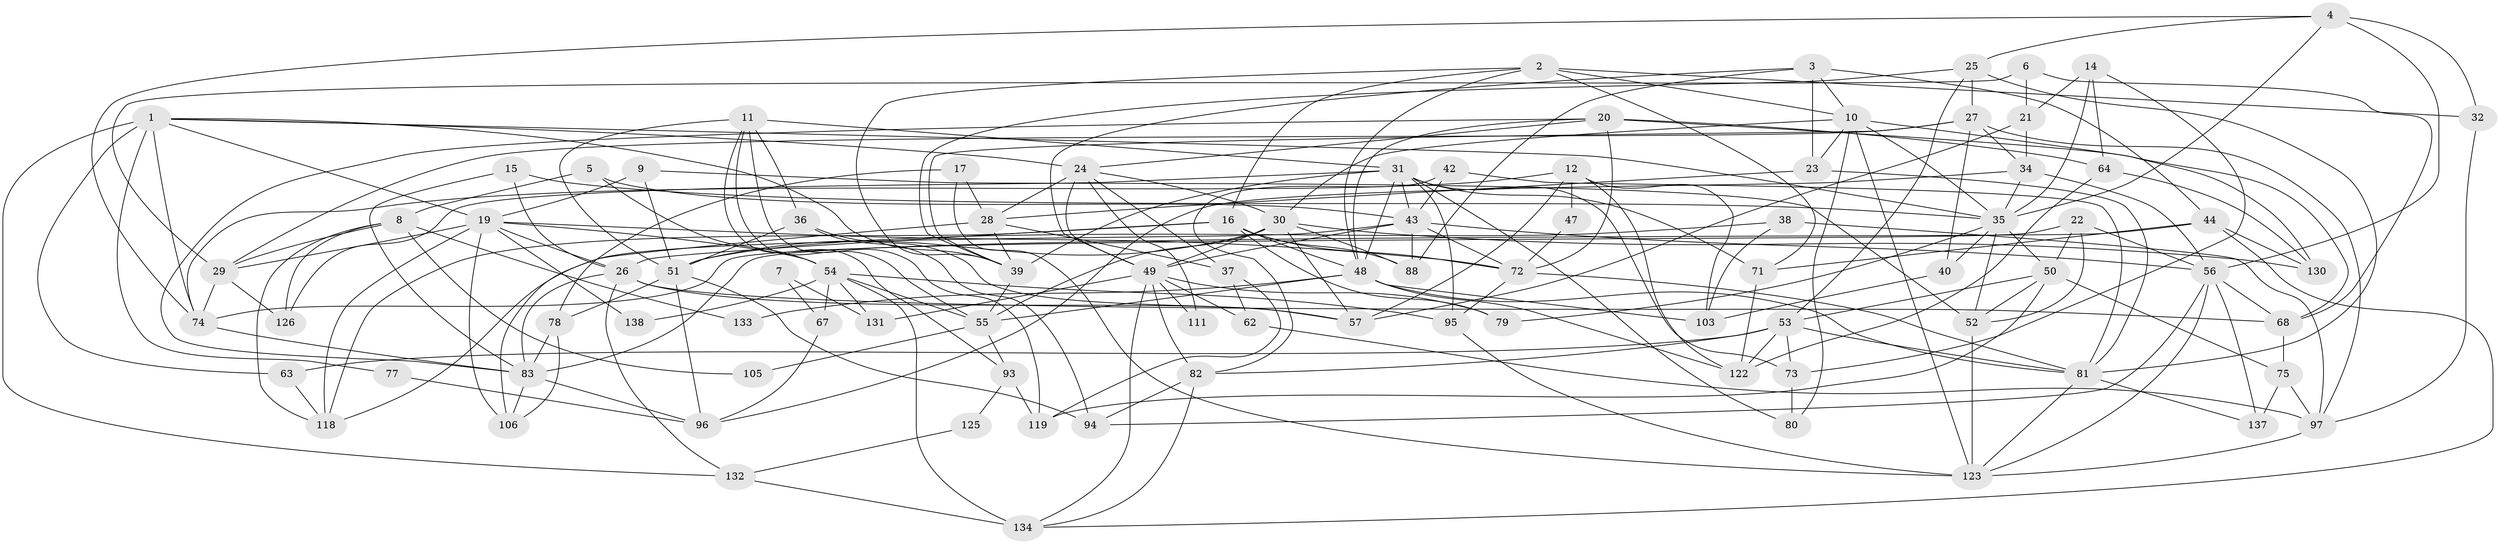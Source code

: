 // original degree distribution, {6: 0.13043478260869565, 2: 0.11594202898550725, 3: 0.2971014492753623, 4: 0.2536231884057971, 5: 0.17391304347826086, 8: 0.007246376811594203, 7: 0.021739130434782608}
// Generated by graph-tools (version 1.1) at 2025/11/02/27/25 16:11:21]
// undirected, 91 vertices, 226 edges
graph export_dot {
graph [start="1"]
  node [color=gray90,style=filled];
  1 [super="+102"];
  2 [super="+13"];
  3 [super="+65"];
  4 [super="+33"];
  5;
  6;
  7;
  8 [super="+45"];
  9;
  10 [super="+61"];
  11 [super="+69"];
  12 [super="+76"];
  14;
  15;
  16 [super="+18"];
  17;
  19 [super="+116"];
  20 [super="+115"];
  21;
  22;
  23 [super="+109"];
  24 [super="+98"];
  25 [super="+60"];
  26 [super="+110"];
  27;
  28 [super="+66"];
  29;
  30 [super="+100"];
  31 [super="+41"];
  32;
  34 [super="+92"];
  35 [super="+46"];
  36 [super="+89"];
  37;
  38;
  39 [super="+85"];
  40;
  42 [super="+70"];
  43 [super="+91"];
  44;
  47;
  48 [super="+86"];
  49 [super="+101"];
  50 [super="+58"];
  51 [super="+124"];
  52;
  53 [super="+99"];
  54 [super="+90"];
  55 [super="+120"];
  56 [super="+59"];
  57 [super="+87"];
  62;
  63;
  64;
  67;
  68 [super="+121"];
  71 [super="+112"];
  72 [super="+108"];
  73;
  74 [super="+113"];
  75;
  77;
  78 [super="+117"];
  79;
  80;
  81 [super="+84"];
  82 [super="+129"];
  83 [super="+114"];
  88;
  93 [super="+107"];
  94;
  95;
  96;
  97 [super="+104"];
  103 [super="+135"];
  105;
  106;
  111;
  118 [super="+127"];
  119;
  122 [super="+136"];
  123 [super="+128"];
  125;
  126;
  130;
  131;
  132;
  133;
  134;
  137;
  138;
  1 -- 63;
  1 -- 74;
  1 -- 132;
  1 -- 19;
  1 -- 39;
  1 -- 24;
  1 -- 35;
  1 -- 77;
  2 -- 10;
  2 -- 32;
  2 -- 16;
  2 -- 48;
  2 -- 39;
  2 -- 71;
  3 -- 88;
  3 -- 44;
  3 -- 49;
  3 -- 23;
  3 -- 10;
  4 -- 56;
  4 -- 32;
  4 -- 25;
  4 -- 74;
  4 -- 35;
  5 -- 54;
  5 -- 43;
  5 -- 8;
  6 -- 68;
  6 -- 21;
  6 -- 29;
  7 -- 67;
  7 -- 131;
  8 -- 126;
  8 -- 118;
  8 -- 133;
  8 -- 105;
  8 -- 29;
  9 -- 52;
  9 -- 19;
  9 -- 51;
  10 -- 30;
  10 -- 80;
  10 -- 130;
  10 -- 35;
  10 -- 23;
  10 -- 123;
  11 -- 31;
  11 -- 93;
  11 -- 119;
  11 -- 51;
  11 -- 36;
  11 -- 55;
  12 -- 103;
  12 -- 57;
  12 -- 47;
  12 -- 74;
  12 -- 122;
  14 -- 73;
  14 -- 21;
  14 -- 64;
  14 -- 35;
  15 -- 26;
  15 -- 35;
  15 -- 83;
  16 -- 72;
  16 -- 79;
  16 -- 48;
  16 -- 88;
  16 -- 118;
  16 -- 26;
  17 -- 28;
  17 -- 78;
  17 -- 123;
  19 -- 26;
  19 -- 72;
  19 -- 118;
  19 -- 138;
  19 -- 106;
  19 -- 29;
  19 -- 54;
  20 -- 64;
  20 -- 72;
  20 -- 68;
  20 -- 83;
  20 -- 48;
  20 -- 24;
  21 -- 34;
  21 -- 57;
  22 -- 74;
  22 -- 52;
  22 -- 56;
  22 -- 50;
  23 -- 81;
  23 -- 28;
  24 -- 111;
  24 -- 49;
  24 -- 37;
  24 -- 28;
  24 -- 30;
  25 -- 27;
  25 -- 81;
  25 -- 39;
  25 -- 53;
  26 -- 83;
  26 -- 68;
  26 -- 132;
  26 -- 57;
  27 -- 29;
  27 -- 97;
  27 -- 40;
  27 -- 34;
  27 -- 39;
  28 -- 39;
  28 -- 106;
  28 -- 37;
  29 -- 126;
  29 -- 74;
  30 -- 51;
  30 -- 57;
  30 -- 49;
  30 -- 88;
  30 -- 130;
  30 -- 55;
  31 -- 95;
  31 -- 43;
  31 -- 80;
  31 -- 39;
  31 -- 73;
  31 -- 126;
  31 -- 48;
  31 -- 71;
  32 -- 97;
  34 -- 96;
  34 -- 56;
  34 -- 35;
  35 -- 50;
  35 -- 52;
  35 -- 79;
  35 -- 40;
  36 -- 94;
  36 -- 51;
  36 -- 57;
  37 -- 119;
  37 -- 62;
  38 -- 51;
  38 -- 97;
  38 -- 103;
  39 -- 55;
  40 -- 103;
  42 -- 81;
  42 -- 43;
  42 -- 82;
  43 -- 49 [weight=2];
  43 -- 88;
  43 -- 118;
  43 -- 56;
  43 -- 72;
  44 -- 134;
  44 -- 71;
  44 -- 130;
  44 -- 83;
  47 -- 72;
  48 -- 81;
  48 -- 133;
  48 -- 55;
  48 -- 103;
  48 -- 122;
  49 -- 131;
  49 -- 134;
  49 -- 62;
  49 -- 111;
  49 -- 79;
  49 -- 82;
  50 -- 52;
  50 -- 75;
  50 -- 119;
  50 -- 53;
  51 -- 96;
  51 -- 94;
  51 -- 78;
  52 -- 123;
  53 -- 81;
  53 -- 63;
  53 -- 73;
  53 -- 122;
  53 -- 82;
  54 -- 134 [weight=2];
  54 -- 67;
  54 -- 138;
  54 -- 131;
  54 -- 95;
  54 -- 55;
  55 -- 93;
  55 -- 105;
  56 -- 94;
  56 -- 68;
  56 -- 137;
  56 -- 123;
  62 -- 97;
  63 -- 118;
  64 -- 130;
  64 -- 122;
  67 -- 96;
  68 -- 75;
  71 -- 122;
  72 -- 95;
  72 -- 81;
  73 -- 80;
  74 -- 83;
  75 -- 97;
  75 -- 137;
  77 -- 96;
  78 -- 83;
  78 -- 106;
  81 -- 137;
  81 -- 123;
  82 -- 94;
  82 -- 134;
  83 -- 96;
  83 -- 106;
  93 -- 125;
  93 -- 119;
  95 -- 123;
  97 -- 123;
  125 -- 132;
  132 -- 134;
}
